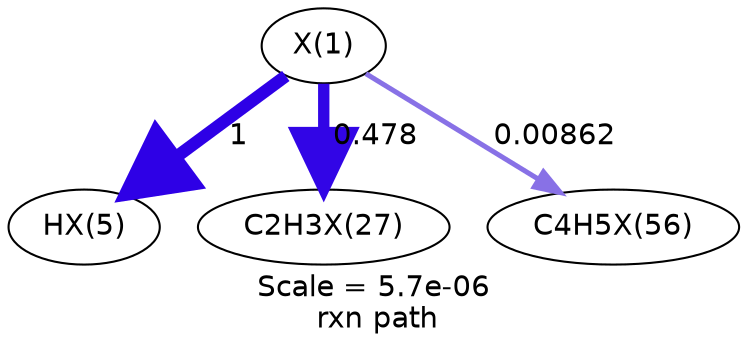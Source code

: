 digraph reaction_paths {
center=1;
s43 -> s44[fontname="Helvetica", style="setlinewidth(6)", arrowsize=3, color="0.7, 1.5, 0.9"
, label=" 1"];
s43 -> s45[fontname="Helvetica", style="setlinewidth(5.44)", arrowsize=2.72, color="0.7, 0.978, 0.9"
, label=" 0.478"];
s43 -> s61[fontname="Helvetica", style="setlinewidth(2.41)", arrowsize=1.21, color="0.7, 0.509, 0.9"
, label=" 0.00862"];
s43 [ fontname="Helvetica", label="X(1)"];
s44 [ fontname="Helvetica", label="HX(5)"];
s45 [ fontname="Helvetica", label="C2H3X(27)"];
s61 [ fontname="Helvetica", label="C4H5X(56)"];
 label = "Scale = 5.7e-06\l rxn path";
 fontname = "Helvetica";
}
